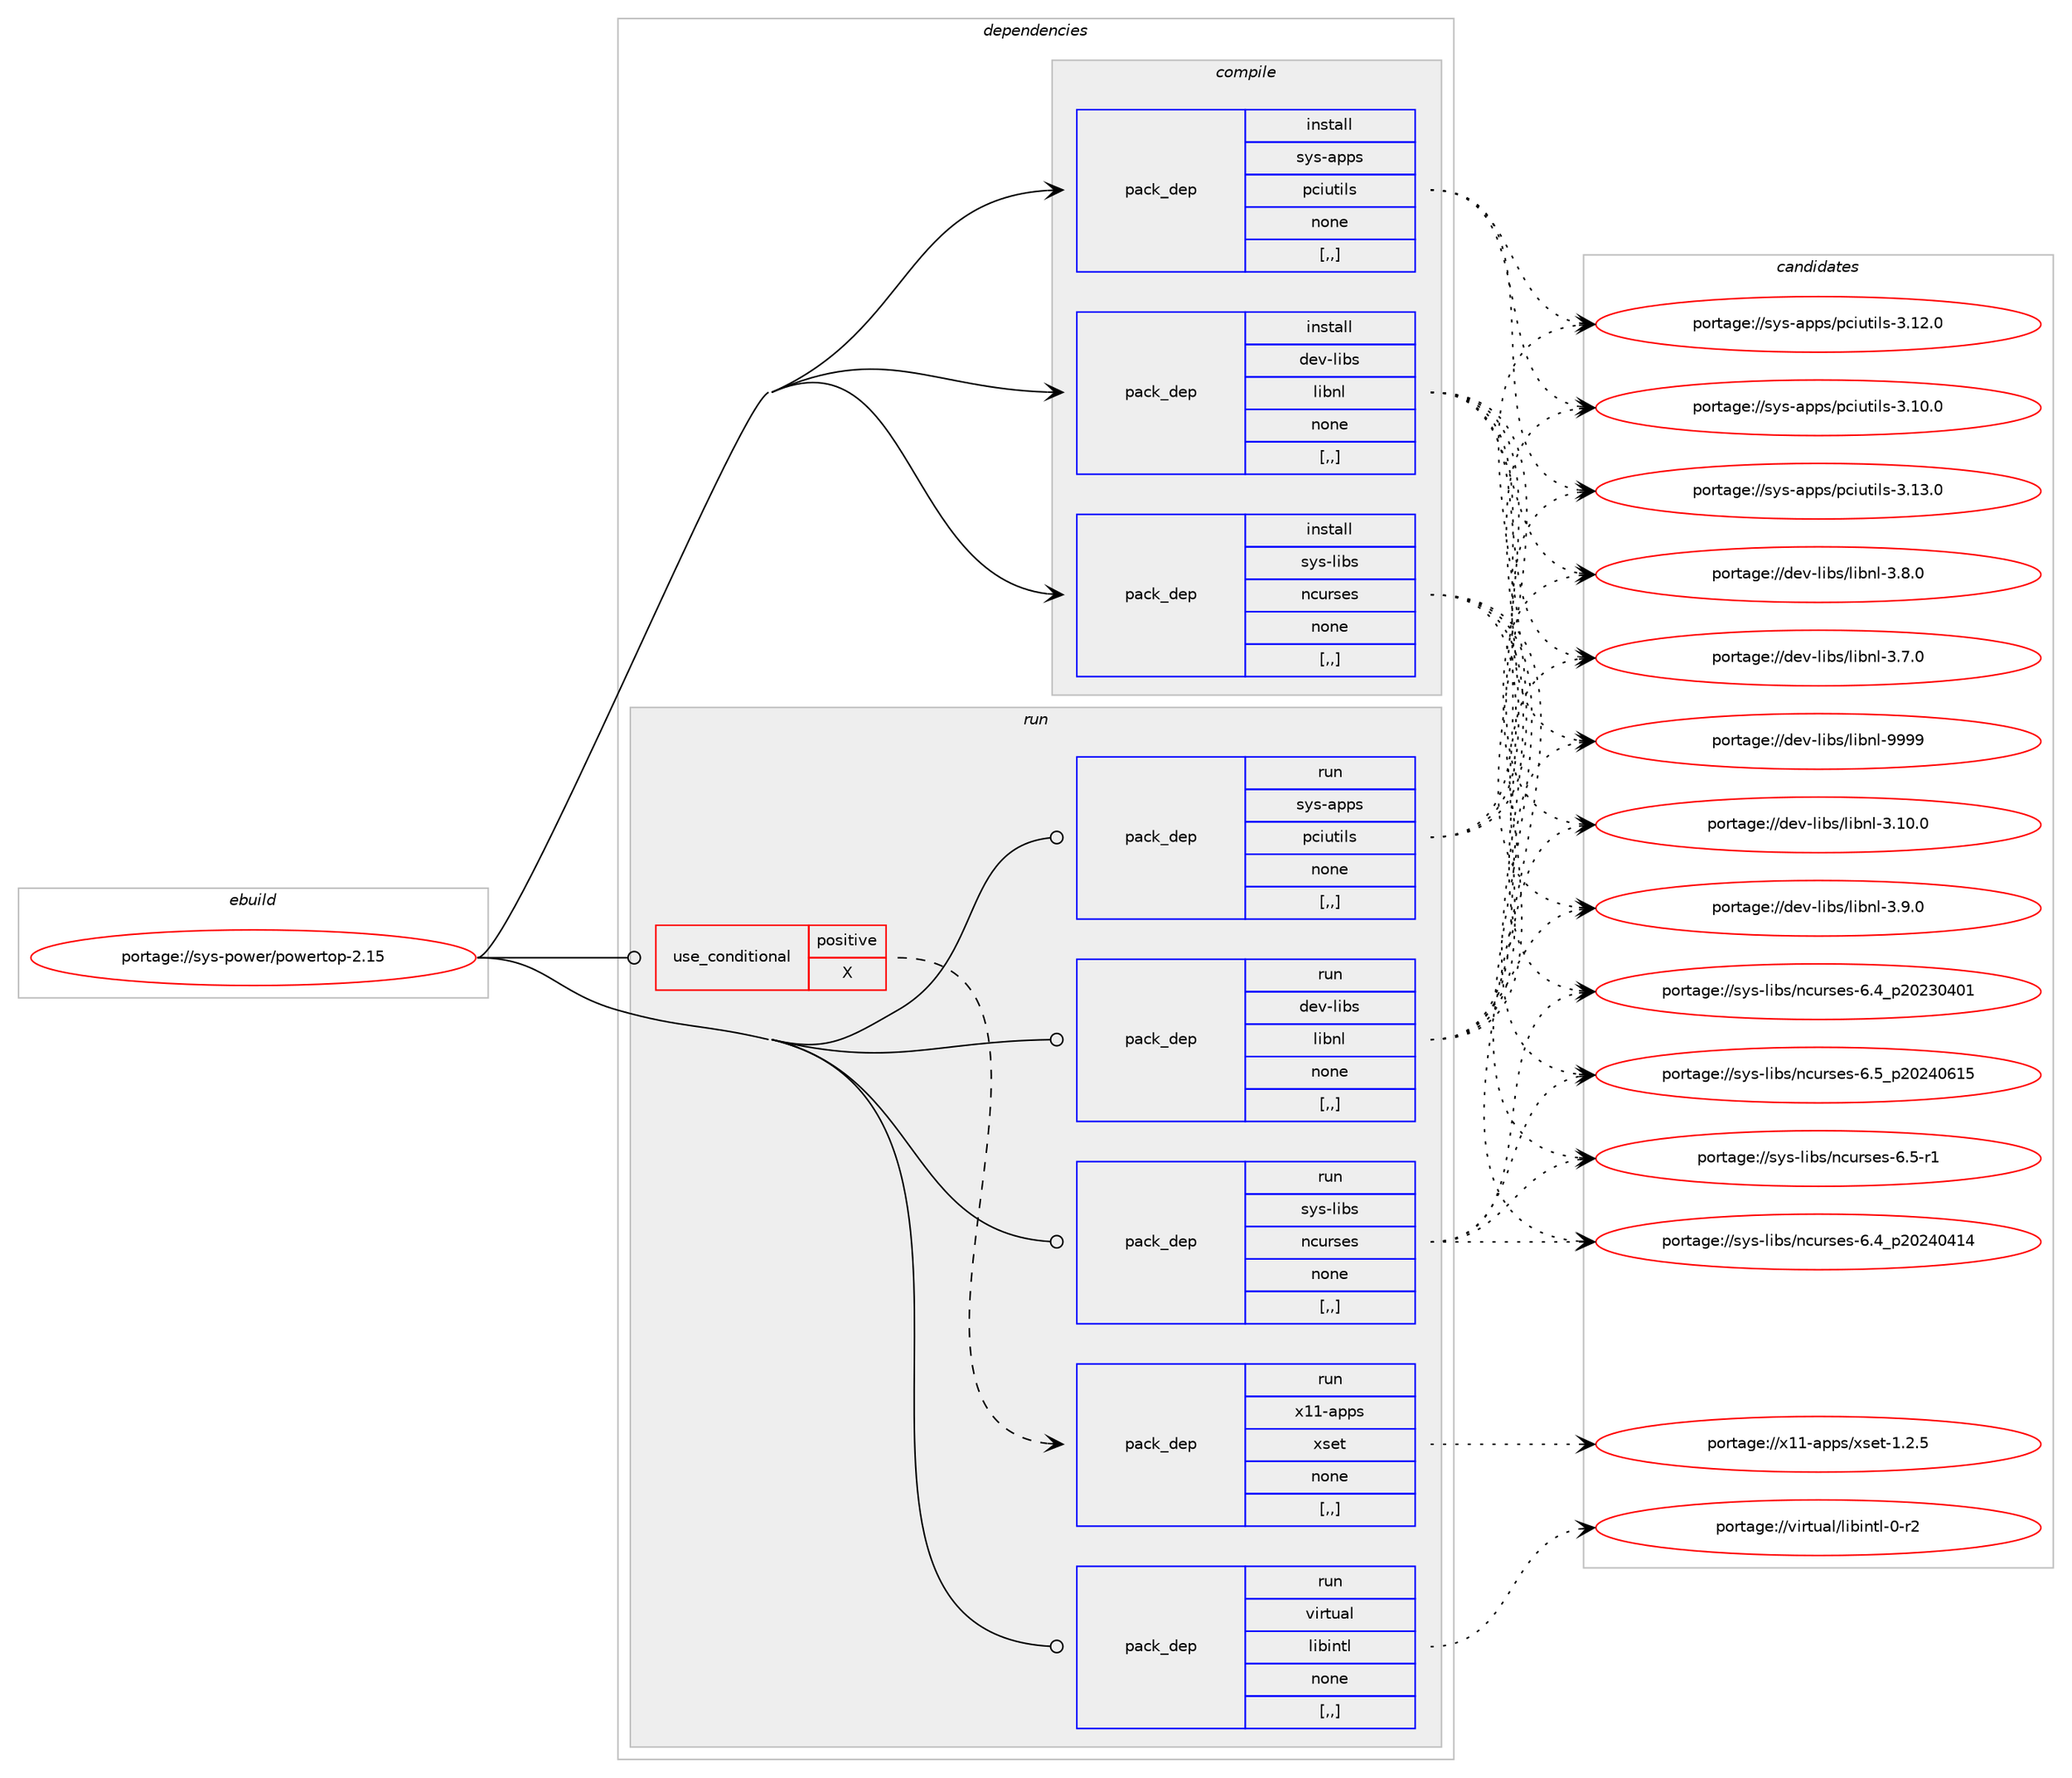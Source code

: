 digraph prolog {

# *************
# Graph options
# *************

newrank=true;
concentrate=true;
compound=true;
graph [rankdir=LR,fontname=Helvetica,fontsize=10,ranksep=1.5];#, ranksep=2.5, nodesep=0.2];
edge  [arrowhead=vee];
node  [fontname=Helvetica,fontsize=10];

# **********
# The ebuild
# **********

subgraph cluster_leftcol {
color=gray;
label=<<i>ebuild</i>>;
id [label="portage://sys-power/powertop-2.15", color=red, width=4, href="../sys-power/powertop-2.15.svg"];
}

# ****************
# The dependencies
# ****************

subgraph cluster_midcol {
color=gray;
label=<<i>dependencies</i>>;
subgraph cluster_compile {
fillcolor="#eeeeee";
style=filled;
label=<<i>compile</i>>;
subgraph pack321564 {
dependency442838 [label=<<TABLE BORDER="0" CELLBORDER="1" CELLSPACING="0" CELLPADDING="4" WIDTH="220"><TR><TD ROWSPAN="6" CELLPADDING="30">pack_dep</TD></TR><TR><TD WIDTH="110">install</TD></TR><TR><TD>dev-libs</TD></TR><TR><TD>libnl</TD></TR><TR><TD>none</TD></TR><TR><TD>[,,]</TD></TR></TABLE>>, shape=none, color=blue];
}
id:e -> dependency442838:w [weight=20,style="solid",arrowhead="vee"];
subgraph pack321565 {
dependency442839 [label=<<TABLE BORDER="0" CELLBORDER="1" CELLSPACING="0" CELLPADDING="4" WIDTH="220"><TR><TD ROWSPAN="6" CELLPADDING="30">pack_dep</TD></TR><TR><TD WIDTH="110">install</TD></TR><TR><TD>sys-apps</TD></TR><TR><TD>pciutils</TD></TR><TR><TD>none</TD></TR><TR><TD>[,,]</TD></TR></TABLE>>, shape=none, color=blue];
}
id:e -> dependency442839:w [weight=20,style="solid",arrowhead="vee"];
subgraph pack321566 {
dependency442840 [label=<<TABLE BORDER="0" CELLBORDER="1" CELLSPACING="0" CELLPADDING="4" WIDTH="220"><TR><TD ROWSPAN="6" CELLPADDING="30">pack_dep</TD></TR><TR><TD WIDTH="110">install</TD></TR><TR><TD>sys-libs</TD></TR><TR><TD>ncurses</TD></TR><TR><TD>none</TD></TR><TR><TD>[,,]</TD></TR></TABLE>>, shape=none, color=blue];
}
id:e -> dependency442840:w [weight=20,style="solid",arrowhead="vee"];
}
subgraph cluster_compileandrun {
fillcolor="#eeeeee";
style=filled;
label=<<i>compile and run</i>>;
}
subgraph cluster_run {
fillcolor="#eeeeee";
style=filled;
label=<<i>run</i>>;
subgraph cond118270 {
dependency442841 [label=<<TABLE BORDER="0" CELLBORDER="1" CELLSPACING="0" CELLPADDING="4"><TR><TD ROWSPAN="3" CELLPADDING="10">use_conditional</TD></TR><TR><TD>positive</TD></TR><TR><TD>X</TD></TR></TABLE>>, shape=none, color=red];
subgraph pack321567 {
dependency442842 [label=<<TABLE BORDER="0" CELLBORDER="1" CELLSPACING="0" CELLPADDING="4" WIDTH="220"><TR><TD ROWSPAN="6" CELLPADDING="30">pack_dep</TD></TR><TR><TD WIDTH="110">run</TD></TR><TR><TD>x11-apps</TD></TR><TR><TD>xset</TD></TR><TR><TD>none</TD></TR><TR><TD>[,,]</TD></TR></TABLE>>, shape=none, color=blue];
}
dependency442841:e -> dependency442842:w [weight=20,style="dashed",arrowhead="vee"];
}
id:e -> dependency442841:w [weight=20,style="solid",arrowhead="odot"];
subgraph pack321568 {
dependency442843 [label=<<TABLE BORDER="0" CELLBORDER="1" CELLSPACING="0" CELLPADDING="4" WIDTH="220"><TR><TD ROWSPAN="6" CELLPADDING="30">pack_dep</TD></TR><TR><TD WIDTH="110">run</TD></TR><TR><TD>dev-libs</TD></TR><TR><TD>libnl</TD></TR><TR><TD>none</TD></TR><TR><TD>[,,]</TD></TR></TABLE>>, shape=none, color=blue];
}
id:e -> dependency442843:w [weight=20,style="solid",arrowhead="odot"];
subgraph pack321569 {
dependency442844 [label=<<TABLE BORDER="0" CELLBORDER="1" CELLSPACING="0" CELLPADDING="4" WIDTH="220"><TR><TD ROWSPAN="6" CELLPADDING="30">pack_dep</TD></TR><TR><TD WIDTH="110">run</TD></TR><TR><TD>sys-apps</TD></TR><TR><TD>pciutils</TD></TR><TR><TD>none</TD></TR><TR><TD>[,,]</TD></TR></TABLE>>, shape=none, color=blue];
}
id:e -> dependency442844:w [weight=20,style="solid",arrowhead="odot"];
subgraph pack321570 {
dependency442845 [label=<<TABLE BORDER="0" CELLBORDER="1" CELLSPACING="0" CELLPADDING="4" WIDTH="220"><TR><TD ROWSPAN="6" CELLPADDING="30">pack_dep</TD></TR><TR><TD WIDTH="110">run</TD></TR><TR><TD>sys-libs</TD></TR><TR><TD>ncurses</TD></TR><TR><TD>none</TD></TR><TR><TD>[,,]</TD></TR></TABLE>>, shape=none, color=blue];
}
id:e -> dependency442845:w [weight=20,style="solid",arrowhead="odot"];
subgraph pack321571 {
dependency442846 [label=<<TABLE BORDER="0" CELLBORDER="1" CELLSPACING="0" CELLPADDING="4" WIDTH="220"><TR><TD ROWSPAN="6" CELLPADDING="30">pack_dep</TD></TR><TR><TD WIDTH="110">run</TD></TR><TR><TD>virtual</TD></TR><TR><TD>libintl</TD></TR><TR><TD>none</TD></TR><TR><TD>[,,]</TD></TR></TABLE>>, shape=none, color=blue];
}
id:e -> dependency442846:w [weight=20,style="solid",arrowhead="odot"];
}
}

# **************
# The candidates
# **************

subgraph cluster_choices {
rank=same;
color=gray;
label=<<i>candidates</i>>;

subgraph choice321564 {
color=black;
nodesep=1;
choice100101118451081059811547108105981101084557575757 [label="portage://dev-libs/libnl-9999", color=red, width=4,href="../dev-libs/libnl-9999.svg"];
choice1001011184510810598115471081059811010845514649484648 [label="portage://dev-libs/libnl-3.10.0", color=red, width=4,href="../dev-libs/libnl-3.10.0.svg"];
choice10010111845108105981154710810598110108455146574648 [label="portage://dev-libs/libnl-3.9.0", color=red, width=4,href="../dev-libs/libnl-3.9.0.svg"];
choice10010111845108105981154710810598110108455146564648 [label="portage://dev-libs/libnl-3.8.0", color=red, width=4,href="../dev-libs/libnl-3.8.0.svg"];
choice10010111845108105981154710810598110108455146554648 [label="portage://dev-libs/libnl-3.7.0", color=red, width=4,href="../dev-libs/libnl-3.7.0.svg"];
dependency442838:e -> choice100101118451081059811547108105981101084557575757:w [style=dotted,weight="100"];
dependency442838:e -> choice1001011184510810598115471081059811010845514649484648:w [style=dotted,weight="100"];
dependency442838:e -> choice10010111845108105981154710810598110108455146574648:w [style=dotted,weight="100"];
dependency442838:e -> choice10010111845108105981154710810598110108455146564648:w [style=dotted,weight="100"];
dependency442838:e -> choice10010111845108105981154710810598110108455146554648:w [style=dotted,weight="100"];
}
subgraph choice321565 {
color=black;
nodesep=1;
choice1151211154597112112115471129910511711610510811545514649514648 [label="portage://sys-apps/pciutils-3.13.0", color=red, width=4,href="../sys-apps/pciutils-3.13.0.svg"];
choice1151211154597112112115471129910511711610510811545514649504648 [label="portage://sys-apps/pciutils-3.12.0", color=red, width=4,href="../sys-apps/pciutils-3.12.0.svg"];
choice1151211154597112112115471129910511711610510811545514649484648 [label="portage://sys-apps/pciutils-3.10.0", color=red, width=4,href="../sys-apps/pciutils-3.10.0.svg"];
dependency442839:e -> choice1151211154597112112115471129910511711610510811545514649514648:w [style=dotted,weight="100"];
dependency442839:e -> choice1151211154597112112115471129910511711610510811545514649504648:w [style=dotted,weight="100"];
dependency442839:e -> choice1151211154597112112115471129910511711610510811545514649484648:w [style=dotted,weight="100"];
}
subgraph choice321566 {
color=black;
nodesep=1;
choice1151211154510810598115471109911711411510111545544653951125048505248544953 [label="portage://sys-libs/ncurses-6.5_p20240615", color=red, width=4,href="../sys-libs/ncurses-6.5_p20240615.svg"];
choice11512111545108105981154711099117114115101115455446534511449 [label="portage://sys-libs/ncurses-6.5-r1", color=red, width=4,href="../sys-libs/ncurses-6.5-r1.svg"];
choice1151211154510810598115471109911711411510111545544652951125048505248524952 [label="portage://sys-libs/ncurses-6.4_p20240414", color=red, width=4,href="../sys-libs/ncurses-6.4_p20240414.svg"];
choice1151211154510810598115471109911711411510111545544652951125048505148524849 [label="portage://sys-libs/ncurses-6.4_p20230401", color=red, width=4,href="../sys-libs/ncurses-6.4_p20230401.svg"];
dependency442840:e -> choice1151211154510810598115471109911711411510111545544653951125048505248544953:w [style=dotted,weight="100"];
dependency442840:e -> choice11512111545108105981154711099117114115101115455446534511449:w [style=dotted,weight="100"];
dependency442840:e -> choice1151211154510810598115471109911711411510111545544652951125048505248524952:w [style=dotted,weight="100"];
dependency442840:e -> choice1151211154510810598115471109911711411510111545544652951125048505148524849:w [style=dotted,weight="100"];
}
subgraph choice321567 {
color=black;
nodesep=1;
choice1204949459711211211547120115101116454946504653 [label="portage://x11-apps/xset-1.2.5", color=red, width=4,href="../x11-apps/xset-1.2.5.svg"];
dependency442842:e -> choice1204949459711211211547120115101116454946504653:w [style=dotted,weight="100"];
}
subgraph choice321568 {
color=black;
nodesep=1;
choice100101118451081059811547108105981101084557575757 [label="portage://dev-libs/libnl-9999", color=red, width=4,href="../dev-libs/libnl-9999.svg"];
choice1001011184510810598115471081059811010845514649484648 [label="portage://dev-libs/libnl-3.10.0", color=red, width=4,href="../dev-libs/libnl-3.10.0.svg"];
choice10010111845108105981154710810598110108455146574648 [label="portage://dev-libs/libnl-3.9.0", color=red, width=4,href="../dev-libs/libnl-3.9.0.svg"];
choice10010111845108105981154710810598110108455146564648 [label="portage://dev-libs/libnl-3.8.0", color=red, width=4,href="../dev-libs/libnl-3.8.0.svg"];
choice10010111845108105981154710810598110108455146554648 [label="portage://dev-libs/libnl-3.7.0", color=red, width=4,href="../dev-libs/libnl-3.7.0.svg"];
dependency442843:e -> choice100101118451081059811547108105981101084557575757:w [style=dotted,weight="100"];
dependency442843:e -> choice1001011184510810598115471081059811010845514649484648:w [style=dotted,weight="100"];
dependency442843:e -> choice10010111845108105981154710810598110108455146574648:w [style=dotted,weight="100"];
dependency442843:e -> choice10010111845108105981154710810598110108455146564648:w [style=dotted,weight="100"];
dependency442843:e -> choice10010111845108105981154710810598110108455146554648:w [style=dotted,weight="100"];
}
subgraph choice321569 {
color=black;
nodesep=1;
choice1151211154597112112115471129910511711610510811545514649514648 [label="portage://sys-apps/pciutils-3.13.0", color=red, width=4,href="../sys-apps/pciutils-3.13.0.svg"];
choice1151211154597112112115471129910511711610510811545514649504648 [label="portage://sys-apps/pciutils-3.12.0", color=red, width=4,href="../sys-apps/pciutils-3.12.0.svg"];
choice1151211154597112112115471129910511711610510811545514649484648 [label="portage://sys-apps/pciutils-3.10.0", color=red, width=4,href="../sys-apps/pciutils-3.10.0.svg"];
dependency442844:e -> choice1151211154597112112115471129910511711610510811545514649514648:w [style=dotted,weight="100"];
dependency442844:e -> choice1151211154597112112115471129910511711610510811545514649504648:w [style=dotted,weight="100"];
dependency442844:e -> choice1151211154597112112115471129910511711610510811545514649484648:w [style=dotted,weight="100"];
}
subgraph choice321570 {
color=black;
nodesep=1;
choice1151211154510810598115471109911711411510111545544653951125048505248544953 [label="portage://sys-libs/ncurses-6.5_p20240615", color=red, width=4,href="../sys-libs/ncurses-6.5_p20240615.svg"];
choice11512111545108105981154711099117114115101115455446534511449 [label="portage://sys-libs/ncurses-6.5-r1", color=red, width=4,href="../sys-libs/ncurses-6.5-r1.svg"];
choice1151211154510810598115471109911711411510111545544652951125048505248524952 [label="portage://sys-libs/ncurses-6.4_p20240414", color=red, width=4,href="../sys-libs/ncurses-6.4_p20240414.svg"];
choice1151211154510810598115471109911711411510111545544652951125048505148524849 [label="portage://sys-libs/ncurses-6.4_p20230401", color=red, width=4,href="../sys-libs/ncurses-6.4_p20230401.svg"];
dependency442845:e -> choice1151211154510810598115471109911711411510111545544653951125048505248544953:w [style=dotted,weight="100"];
dependency442845:e -> choice11512111545108105981154711099117114115101115455446534511449:w [style=dotted,weight="100"];
dependency442845:e -> choice1151211154510810598115471109911711411510111545544652951125048505248524952:w [style=dotted,weight="100"];
dependency442845:e -> choice1151211154510810598115471109911711411510111545544652951125048505148524849:w [style=dotted,weight="100"];
}
subgraph choice321571 {
color=black;
nodesep=1;
choice11810511411611797108471081059810511011610845484511450 [label="portage://virtual/libintl-0-r2", color=red, width=4,href="../virtual/libintl-0-r2.svg"];
dependency442846:e -> choice11810511411611797108471081059810511011610845484511450:w [style=dotted,weight="100"];
}
}

}
